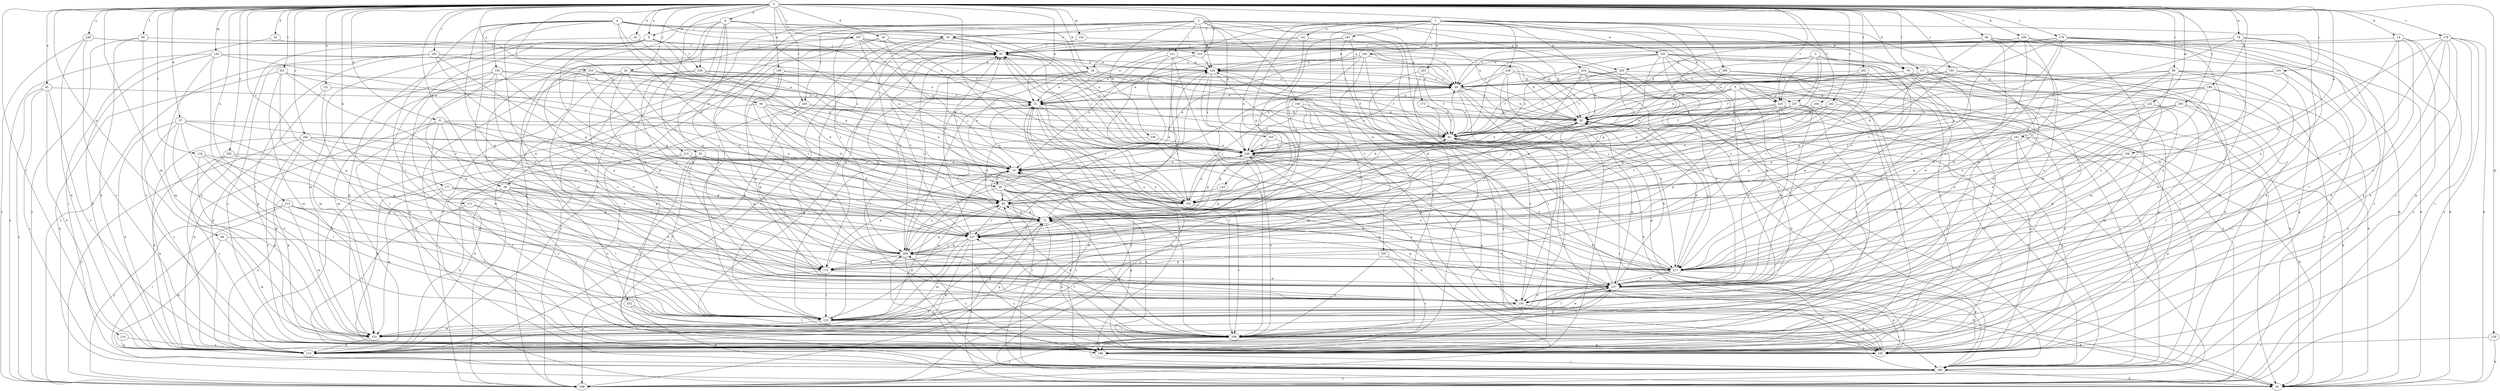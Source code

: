 strict digraph  {
0;
1;
2;
3;
4;
5;
6;
9;
10;
14;
16;
18;
20;
24;
25;
29;
30;
31;
32;
34;
37;
38;
40;
45;
51;
52;
60;
61;
69;
72;
78;
79;
80;
82;
84;
90;
92;
101;
103;
109;
111;
112;
114;
117;
118;
121;
122;
124;
125;
129;
130;
133;
141;
143;
144;
151;
153;
154;
159;
161;
163;
165;
169;
173;
175;
176;
177;
178;
183;
185;
186;
191;
192;
193;
194;
195;
196;
197;
199;
201;
202;
204;
205;
206;
213;
215;
217;
225;
226;
227;
228;
232;
233;
234;
235;
236;
237;
238;
242;
248;
250;
252;
253;
255;
257;
258;
262;
265;
269;
0 -> 6  [label=a];
0 -> 9  [label=a];
0 -> 14  [label=b];
0 -> 16  [label=b];
0 -> 18  [label=b];
0 -> 24  [label=c];
0 -> 31  [label=d];
0 -> 32  [label=d];
0 -> 34  [label=d];
0 -> 37  [label=d];
0 -> 38  [label=d];
0 -> 45  [label=e];
0 -> 51  [label=e];
0 -> 52  [label=f];
0 -> 60  [label=f];
0 -> 69  [label=g];
0 -> 78  [label=h];
0 -> 79  [label=h];
0 -> 84  [label=i];
0 -> 90  [label=i];
0 -> 101  [label=j];
0 -> 103  [label=j];
0 -> 109  [label=k];
0 -> 111  [label=k];
0 -> 114  [label=l];
0 -> 117  [label=l];
0 -> 118  [label=l];
0 -> 124  [label=m];
0 -> 125  [label=m];
0 -> 129  [label=m];
0 -> 130  [label=m];
0 -> 133  [label=m];
0 -> 151  [label=o];
0 -> 153  [label=o];
0 -> 159  [label=p];
0 -> 169  [label=q];
0 -> 176  [label=r];
0 -> 177  [label=r];
0 -> 178  [label=r];
0 -> 183  [label=r];
0 -> 191  [label=s];
0 -> 197  [label=t];
0 -> 199  [label=t];
0 -> 201  [label=t];
0 -> 202  [label=t];
0 -> 204  [label=t];
0 -> 205  [label=t];
0 -> 213  [label=u];
0 -> 215  [label=u];
0 -> 225  [label=v];
0 -> 238  [label=x];
0 -> 242  [label=x];
0 -> 248  [label=x];
0 -> 250  [label=y];
0 -> 252  [label=y];
0 -> 253  [label=y];
0 -> 262  [label=z];
0 -> 265  [label=z];
1 -> 18  [label=b];
1 -> 25  [label=c];
1 -> 72  [label=g];
1 -> 141  [label=n];
1 -> 143  [label=n];
1 -> 161  [label=p];
1 -> 185  [label=r];
1 -> 186  [label=r];
1 -> 192  [label=s];
1 -> 193  [label=s];
1 -> 217  [label=u];
1 -> 225  [label=v];
1 -> 228  [label=w];
1 -> 232  [label=w];
1 -> 233  [label=w];
1 -> 234  [label=w];
1 -> 235  [label=w];
2 -> 25  [label=c];
2 -> 38  [label=d];
2 -> 61  [label=f];
2 -> 79  [label=h];
2 -> 112  [label=k];
2 -> 121  [label=l];
2 -> 122  [label=l];
2 -> 144  [label=n];
2 -> 163  [label=p];
2 -> 173  [label=q];
2 -> 194  [label=s];
2 -> 205  [label=t];
2 -> 225  [label=v];
2 -> 236  [label=w];
2 -> 255  [label=y];
2 -> 269  [label=z];
3 -> 40  [label=d];
3 -> 61  [label=f];
3 -> 133  [label=m];
3 -> 225  [label=v];
3 -> 237  [label=w];
3 -> 255  [label=y];
3 -> 257  [label=y];
4 -> 25  [label=c];
4 -> 40  [label=d];
4 -> 61  [label=f];
4 -> 80  [label=h];
4 -> 82  [label=h];
4 -> 122  [label=l];
4 -> 153  [label=o];
4 -> 154  [label=o];
4 -> 175  [label=q];
4 -> 195  [label=s];
4 -> 237  [label=w];
5 -> 61  [label=f];
5 -> 82  [label=h];
5 -> 154  [label=o];
5 -> 186  [label=r];
5 -> 196  [label=s];
5 -> 206  [label=t];
5 -> 248  [label=x];
5 -> 257  [label=y];
6 -> 9  [label=a];
6 -> 29  [label=c];
6 -> 61  [label=f];
6 -> 154  [label=o];
6 -> 165  [label=p];
6 -> 217  [label=u];
6 -> 226  [label=v];
6 -> 248  [label=x];
6 -> 258  [label=y];
9 -> 20  [label=b];
9 -> 92  [label=i];
9 -> 112  [label=k];
9 -> 133  [label=m];
9 -> 186  [label=r];
9 -> 226  [label=v];
9 -> 227  [label=v];
9 -> 248  [label=x];
10 -> 29  [label=c];
10 -> 30  [label=c];
10 -> 82  [label=h];
10 -> 186  [label=r];
10 -> 217  [label=u];
14 -> 92  [label=i];
14 -> 112  [label=k];
14 -> 165  [label=p];
14 -> 206  [label=t];
14 -> 217  [label=u];
14 -> 258  [label=y];
16 -> 92  [label=i];
16 -> 112  [label=k];
16 -> 248  [label=x];
18 -> 10  [label=a];
18 -> 30  [label=c];
18 -> 51  [label=e];
18 -> 61  [label=f];
18 -> 82  [label=h];
18 -> 122  [label=l];
18 -> 206  [label=t];
24 -> 30  [label=c];
24 -> 61  [label=f];
24 -> 72  [label=g];
24 -> 154  [label=o];
24 -> 175  [label=q];
24 -> 196  [label=s];
24 -> 248  [label=x];
24 -> 269  [label=z];
25 -> 82  [label=h];
25 -> 92  [label=i];
25 -> 112  [label=k];
25 -> 122  [label=l];
25 -> 186  [label=r];
25 -> 248  [label=x];
25 -> 269  [label=z];
29 -> 40  [label=d];
29 -> 51  [label=e];
29 -> 82  [label=h];
29 -> 92  [label=i];
29 -> 103  [label=j];
29 -> 133  [label=m];
29 -> 165  [label=p];
29 -> 196  [label=s];
29 -> 206  [label=t];
29 -> 237  [label=w];
29 -> 269  [label=z];
30 -> 51  [label=e];
30 -> 82  [label=h];
30 -> 122  [label=l];
30 -> 144  [label=n];
30 -> 165  [label=p];
30 -> 186  [label=r];
30 -> 217  [label=u];
31 -> 40  [label=d];
31 -> 61  [label=f];
31 -> 72  [label=g];
31 -> 112  [label=k];
31 -> 175  [label=q];
31 -> 206  [label=t];
31 -> 237  [label=w];
32 -> 92  [label=i];
32 -> 186  [label=r];
34 -> 51  [label=e];
34 -> 92  [label=i];
34 -> 103  [label=j];
34 -> 258  [label=y];
34 -> 269  [label=z];
37 -> 61  [label=f];
37 -> 72  [label=g];
37 -> 112  [label=k];
37 -> 133  [label=m];
37 -> 175  [label=q];
37 -> 196  [label=s];
37 -> 206  [label=t];
38 -> 40  [label=d];
38 -> 72  [label=g];
38 -> 112  [label=k];
38 -> 122  [label=l];
38 -> 186  [label=r];
38 -> 206  [label=t];
38 -> 237  [label=w];
40 -> 72  [label=g];
40 -> 92  [label=i];
40 -> 122  [label=l];
40 -> 144  [label=n];
40 -> 217  [label=u];
40 -> 227  [label=v];
45 -> 51  [label=e];
45 -> 112  [label=k];
45 -> 186  [label=r];
45 -> 196  [label=s];
45 -> 258  [label=y];
51 -> 20  [label=b];
51 -> 82  [label=h];
51 -> 206  [label=t];
51 -> 217  [label=u];
51 -> 258  [label=y];
52 -> 10  [label=a];
52 -> 103  [label=j];
52 -> 112  [label=k];
52 -> 122  [label=l];
52 -> 154  [label=o];
52 -> 196  [label=s];
52 -> 217  [label=u];
60 -> 92  [label=i];
60 -> 112  [label=k];
60 -> 196  [label=s];
60 -> 258  [label=y];
61 -> 30  [label=c];
61 -> 186  [label=r];
61 -> 237  [label=w];
61 -> 248  [label=x];
69 -> 112  [label=k];
69 -> 133  [label=m];
69 -> 269  [label=z];
72 -> 40  [label=d];
72 -> 61  [label=f];
72 -> 144  [label=n];
72 -> 165  [label=p];
72 -> 175  [label=q];
72 -> 186  [label=r];
72 -> 227  [label=v];
78 -> 20  [label=b];
78 -> 72  [label=g];
78 -> 92  [label=i];
78 -> 144  [label=n];
78 -> 165  [label=p];
78 -> 237  [label=w];
79 -> 30  [label=c];
79 -> 61  [label=f];
79 -> 133  [label=m];
79 -> 165  [label=p];
79 -> 196  [label=s];
79 -> 237  [label=w];
80 -> 40  [label=d];
80 -> 61  [label=f];
80 -> 72  [label=g];
80 -> 82  [label=h];
80 -> 103  [label=j];
80 -> 112  [label=k];
82 -> 61  [label=f];
82 -> 217  [label=u];
82 -> 227  [label=v];
84 -> 20  [label=b];
84 -> 82  [label=h];
84 -> 92  [label=i];
84 -> 103  [label=j];
84 -> 154  [label=o];
84 -> 186  [label=r];
84 -> 237  [label=w];
90 -> 30  [label=c];
90 -> 82  [label=h];
90 -> 122  [label=l];
90 -> 165  [label=p];
90 -> 175  [label=q];
90 -> 196  [label=s];
90 -> 217  [label=u];
90 -> 237  [label=w];
92 -> 144  [label=n];
92 -> 175  [label=q];
92 -> 227  [label=v];
92 -> 237  [label=w];
92 -> 248  [label=x];
101 -> 10  [label=a];
101 -> 30  [label=c];
101 -> 206  [label=t];
101 -> 217  [label=u];
103 -> 10  [label=a];
103 -> 92  [label=i];
103 -> 206  [label=t];
103 -> 248  [label=x];
109 -> 30  [label=c];
109 -> 92  [label=i];
109 -> 112  [label=k];
109 -> 154  [label=o];
109 -> 217  [label=u];
109 -> 227  [label=v];
109 -> 237  [label=w];
111 -> 72  [label=g];
111 -> 154  [label=o];
111 -> 196  [label=s];
112 -> 72  [label=g];
114 -> 112  [label=k];
114 -> 196  [label=s];
117 -> 30  [label=c];
117 -> 51  [label=e];
117 -> 72  [label=g];
117 -> 82  [label=h];
117 -> 175  [label=q];
117 -> 206  [label=t];
117 -> 237  [label=w];
118 -> 10  [label=a];
118 -> 122  [label=l];
118 -> 133  [label=m];
118 -> 175  [label=q];
121 -> 51  [label=e];
121 -> 103  [label=j];
121 -> 144  [label=n];
121 -> 206  [label=t];
121 -> 269  [label=z];
122 -> 10  [label=a];
122 -> 133  [label=m];
122 -> 206  [label=t];
122 -> 237  [label=w];
124 -> 30  [label=c];
124 -> 92  [label=i];
125 -> 72  [label=g];
125 -> 82  [label=h];
125 -> 133  [label=m];
125 -> 206  [label=t];
125 -> 217  [label=u];
129 -> 20  [label=b];
129 -> 196  [label=s];
130 -> 61  [label=f];
130 -> 103  [label=j];
130 -> 112  [label=k];
130 -> 122  [label=l];
130 -> 133  [label=m];
130 -> 144  [label=n];
130 -> 258  [label=y];
133 -> 40  [label=d];
133 -> 72  [label=g];
133 -> 112  [label=k];
141 -> 51  [label=e];
141 -> 82  [label=h];
141 -> 92  [label=i];
141 -> 103  [label=j];
143 -> 40  [label=d];
143 -> 72  [label=g];
144 -> 30  [label=c];
144 -> 51  [label=e];
144 -> 61  [label=f];
144 -> 165  [label=p];
144 -> 227  [label=v];
144 -> 248  [label=x];
144 -> 269  [label=z];
151 -> 51  [label=e];
151 -> 112  [label=k];
151 -> 206  [label=t];
153 -> 10  [label=a];
153 -> 82  [label=h];
153 -> 144  [label=n];
153 -> 237  [label=w];
154 -> 20  [label=b];
154 -> 61  [label=f];
154 -> 122  [label=l];
154 -> 165  [label=p];
154 -> 186  [label=r];
159 -> 10  [label=a];
159 -> 103  [label=j];
159 -> 165  [label=p];
159 -> 217  [label=u];
161 -> 20  [label=b];
161 -> 122  [label=l];
161 -> 165  [label=p];
161 -> 227  [label=v];
161 -> 248  [label=x];
161 -> 258  [label=y];
163 -> 72  [label=g];
163 -> 165  [label=p];
163 -> 248  [label=x];
165 -> 10  [label=a];
165 -> 61  [label=f];
165 -> 206  [label=t];
165 -> 269  [label=z];
169 -> 30  [label=c];
169 -> 51  [label=e];
169 -> 227  [label=v];
169 -> 237  [label=w];
169 -> 258  [label=y];
169 -> 269  [label=z];
173 -> 61  [label=f];
173 -> 82  [label=h];
173 -> 154  [label=o];
175 -> 10  [label=a];
175 -> 122  [label=l];
175 -> 237  [label=w];
175 -> 258  [label=y];
176 -> 20  [label=b];
176 -> 30  [label=c];
176 -> 40  [label=d];
176 -> 61  [label=f];
176 -> 92  [label=i];
176 -> 112  [label=k];
176 -> 144  [label=n];
176 -> 154  [label=o];
176 -> 186  [label=r];
176 -> 217  [label=u];
177 -> 72  [label=g];
177 -> 103  [label=j];
177 -> 112  [label=k];
177 -> 133  [label=m];
177 -> 227  [label=v];
178 -> 20  [label=b];
178 -> 72  [label=g];
178 -> 92  [label=i];
178 -> 112  [label=k];
178 -> 154  [label=o];
178 -> 186  [label=r];
178 -> 196  [label=s];
178 -> 217  [label=u];
178 -> 258  [label=y];
183 -> 10  [label=a];
183 -> 72  [label=g];
183 -> 144  [label=n];
183 -> 165  [label=p];
183 -> 196  [label=s];
183 -> 227  [label=v];
183 -> 258  [label=y];
185 -> 20  [label=b];
185 -> 30  [label=c];
185 -> 103  [label=j];
185 -> 237  [label=w];
186 -> 20  [label=b];
186 -> 82  [label=h];
186 -> 206  [label=t];
186 -> 258  [label=y];
186 -> 269  [label=z];
191 -> 30  [label=c];
191 -> 61  [label=f];
191 -> 165  [label=p];
191 -> 227  [label=v];
191 -> 258  [label=y];
192 -> 10  [label=a];
192 -> 30  [label=c];
192 -> 51  [label=e];
192 -> 103  [label=j];
192 -> 144  [label=n];
192 -> 186  [label=r];
192 -> 196  [label=s];
192 -> 269  [label=z];
193 -> 92  [label=i];
193 -> 112  [label=k];
193 -> 196  [label=s];
193 -> 217  [label=u];
193 -> 269  [label=z];
194 -> 20  [label=b];
194 -> 82  [label=h];
194 -> 103  [label=j];
194 -> 122  [label=l];
194 -> 133  [label=m];
194 -> 165  [label=p];
194 -> 248  [label=x];
195 -> 30  [label=c];
195 -> 72  [label=g];
195 -> 103  [label=j];
195 -> 122  [label=l];
195 -> 133  [label=m];
195 -> 237  [label=w];
195 -> 269  [label=z];
196 -> 51  [label=e];
196 -> 82  [label=h];
196 -> 186  [label=r];
196 -> 269  [label=z];
197 -> 10  [label=a];
197 -> 51  [label=e];
197 -> 82  [label=h];
197 -> 92  [label=i];
197 -> 122  [label=l];
197 -> 248  [label=x];
197 -> 258  [label=y];
199 -> 10  [label=a];
199 -> 51  [label=e];
199 -> 103  [label=j];
199 -> 217  [label=u];
199 -> 237  [label=w];
199 -> 258  [label=y];
201 -> 20  [label=b];
201 -> 30  [label=c];
201 -> 103  [label=j];
201 -> 133  [label=m];
201 -> 175  [label=q];
201 -> 227  [label=v];
202 -> 20  [label=b];
202 -> 30  [label=c];
202 -> 82  [label=h];
202 -> 175  [label=q];
202 -> 227  [label=v];
204 -> 40  [label=d];
204 -> 82  [label=h];
204 -> 103  [label=j];
204 -> 196  [label=s];
205 -> 10  [label=a];
205 -> 82  [label=h];
205 -> 175  [label=q];
205 -> 196  [label=s];
206 -> 40  [label=d];
206 -> 72  [label=g];
206 -> 82  [label=h];
206 -> 92  [label=i];
206 -> 165  [label=p];
206 -> 196  [label=s];
206 -> 227  [label=v];
206 -> 237  [label=w];
206 -> 248  [label=x];
213 -> 72  [label=g];
213 -> 122  [label=l];
213 -> 133  [label=m];
213 -> 154  [label=o];
213 -> 186  [label=r];
213 -> 258  [label=y];
215 -> 10  [label=a];
215 -> 40  [label=d];
215 -> 103  [label=j];
215 -> 165  [label=p];
215 -> 206  [label=t];
217 -> 82  [label=h];
217 -> 92  [label=i];
217 -> 122  [label=l];
217 -> 165  [label=p];
217 -> 227  [label=v];
217 -> 237  [label=w];
217 -> 248  [label=x];
217 -> 269  [label=z];
225 -> 61  [label=f];
225 -> 72  [label=g];
225 -> 82  [label=h];
225 -> 103  [label=j];
225 -> 165  [label=p];
225 -> 175  [label=q];
225 -> 186  [label=r];
225 -> 196  [label=s];
225 -> 237  [label=w];
225 -> 248  [label=x];
226 -> 30  [label=c];
226 -> 40  [label=d];
226 -> 154  [label=o];
226 -> 248  [label=x];
226 -> 269  [label=z];
227 -> 20  [label=b];
227 -> 92  [label=i];
227 -> 112  [label=k];
227 -> 122  [label=l];
227 -> 133  [label=m];
227 -> 269  [label=z];
228 -> 30  [label=c];
228 -> 186  [label=r];
228 -> 196  [label=s];
228 -> 217  [label=u];
228 -> 227  [label=v];
228 -> 248  [label=x];
232 -> 20  [label=b];
232 -> 61  [label=f];
232 -> 72  [label=g];
232 -> 103  [label=j];
232 -> 112  [label=k];
232 -> 144  [label=n];
232 -> 206  [label=t];
232 -> 237  [label=w];
232 -> 248  [label=x];
232 -> 269  [label=z];
233 -> 30  [label=c];
233 -> 61  [label=f];
233 -> 122  [label=l];
233 -> 196  [label=s];
234 -> 30  [label=c];
234 -> 61  [label=f];
234 -> 82  [label=h];
234 -> 196  [label=s];
234 -> 237  [label=w];
234 -> 248  [label=x];
234 -> 258  [label=y];
235 -> 20  [label=b];
235 -> 175  [label=q];
235 -> 196  [label=s];
235 -> 206  [label=t];
236 -> 40  [label=d];
236 -> 248  [label=x];
237 -> 10  [label=a];
237 -> 72  [label=g];
237 -> 82  [label=h];
237 -> 122  [label=l];
237 -> 144  [label=n];
237 -> 154  [label=o];
237 -> 165  [label=p];
237 -> 206  [label=t];
238 -> 30  [label=c];
238 -> 92  [label=i];
238 -> 112  [label=k];
238 -> 196  [label=s];
238 -> 258  [label=y];
242 -> 20  [label=b];
242 -> 82  [label=h];
242 -> 227  [label=v];
242 -> 248  [label=x];
248 -> 10  [label=a];
248 -> 30  [label=c];
248 -> 51  [label=e];
248 -> 72  [label=g];
248 -> 82  [label=h];
248 -> 92  [label=i];
248 -> 154  [label=o];
248 -> 186  [label=r];
248 -> 258  [label=y];
250 -> 10  [label=a];
250 -> 112  [label=k];
250 -> 154  [label=o];
250 -> 196  [label=s];
252 -> 20  [label=b];
252 -> 122  [label=l];
252 -> 206  [label=t];
253 -> 10  [label=a];
253 -> 30  [label=c];
253 -> 51  [label=e];
253 -> 72  [label=g];
253 -> 133  [label=m];
253 -> 227  [label=v];
255 -> 30  [label=c];
255 -> 61  [label=f];
255 -> 103  [label=j];
255 -> 154  [label=o];
255 -> 206  [label=t];
257 -> 10  [label=a];
257 -> 61  [label=f];
257 -> 82  [label=h];
257 -> 154  [label=o];
257 -> 186  [label=r];
257 -> 237  [label=w];
258 -> 51  [label=e];
258 -> 206  [label=t];
262 -> 10  [label=a];
262 -> 112  [label=k];
262 -> 165  [label=p];
262 -> 196  [label=s];
262 -> 217  [label=u];
262 -> 227  [label=v];
262 -> 248  [label=x];
262 -> 258  [label=y];
265 -> 72  [label=g];
265 -> 82  [label=h];
265 -> 196  [label=s];
265 -> 206  [label=t];
265 -> 217  [label=u];
269 -> 51  [label=e];
269 -> 72  [label=g];
269 -> 92  [label=i];
269 -> 175  [label=q];
269 -> 186  [label=r];
269 -> 217  [label=u];
}
